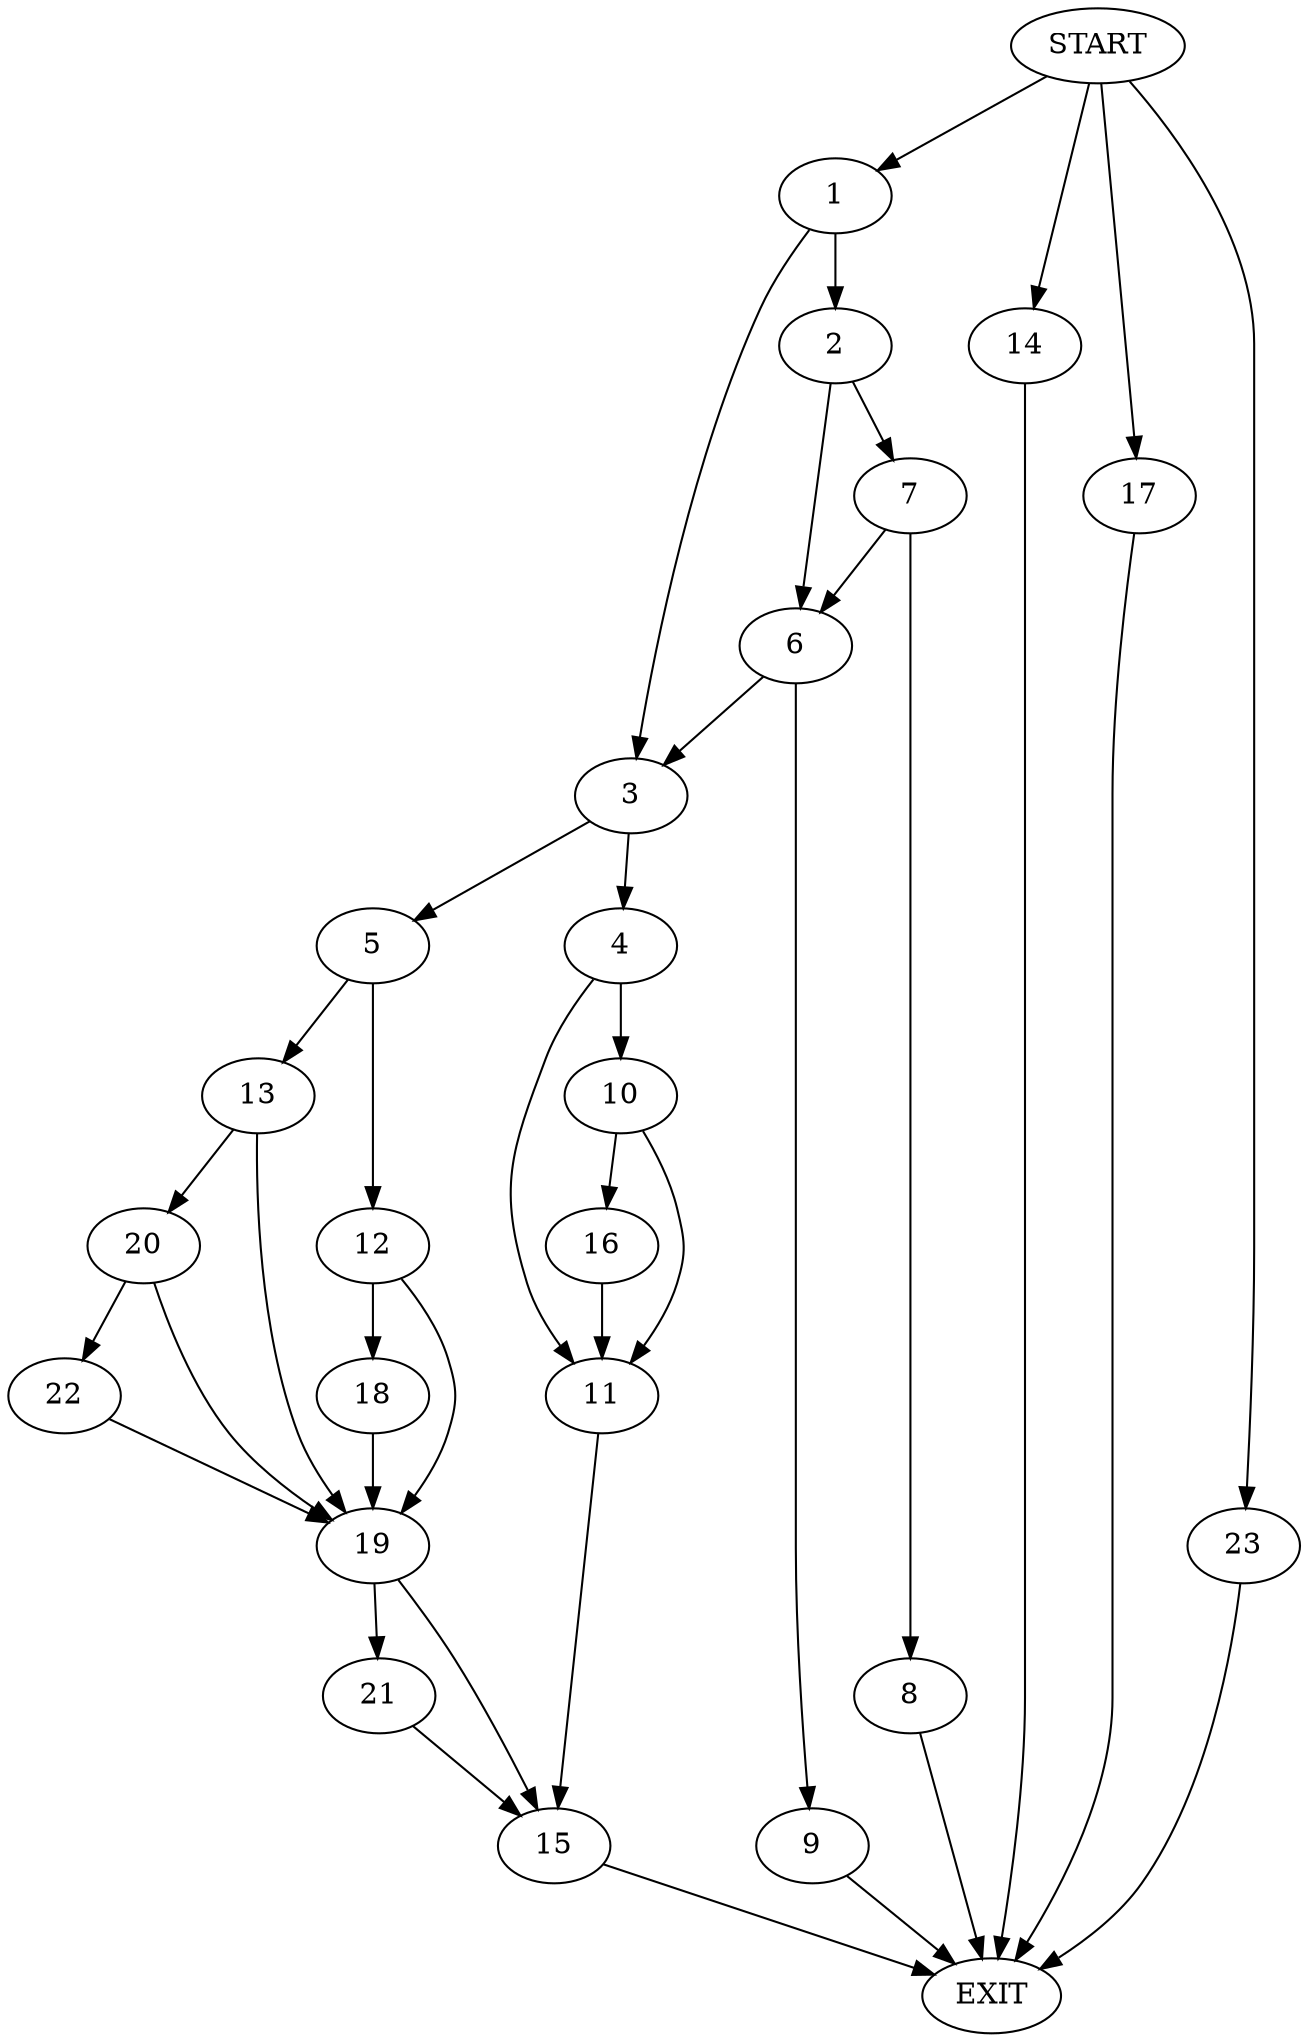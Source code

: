 digraph {
0 [label="START"]
24 [label="EXIT"]
0 -> 1
1 -> 2
1 -> 3
3 -> 4
3 -> 5
2 -> 6
2 -> 7
7 -> 6
7 -> 8
6 -> 9
6 -> 3
8 -> 24
9 -> 24
4 -> 10
4 -> 11
5 -> 12
5 -> 13
0 -> 14
14 -> 24
11 -> 15
10 -> 16
10 -> 11
16 -> 11
15 -> 24
0 -> 17
17 -> 24
12 -> 18
12 -> 19
13 -> 19
13 -> 20
18 -> 19
19 -> 21
19 -> 15
20 -> 19
20 -> 22
22 -> 19
21 -> 15
0 -> 23
23 -> 24
}
